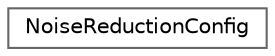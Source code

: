 digraph "Graphical Class Hierarchy"
{
 // LATEX_PDF_SIZE
  bgcolor="transparent";
  edge [fontname=Helvetica,fontsize=10,labelfontname=Helvetica,labelfontsize=10];
  node [fontname=Helvetica,fontsize=10,shape=box,height=0.2,width=0.4];
  rankdir="LR";
  Node0 [id="Node000000",label="NoiseReductionConfig",height=0.2,width=0.4,color="grey40", fillcolor="white", style="filled",URL="$struct_noise_reduction_config.html",tooltip=" "];
}

